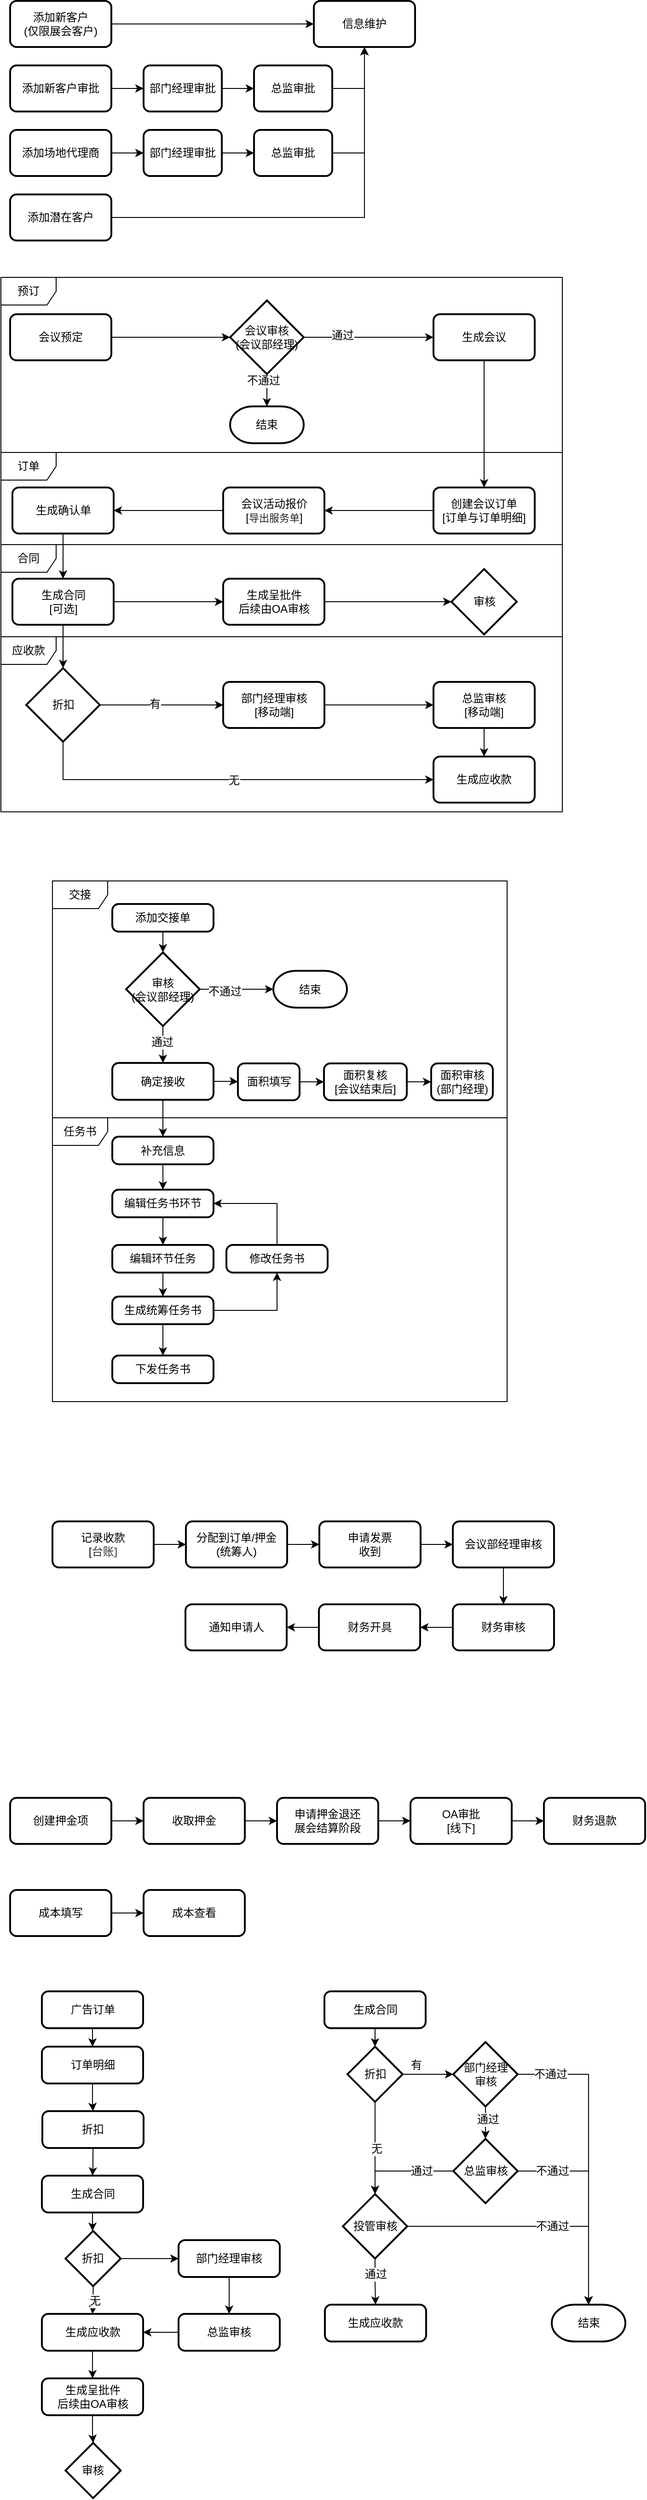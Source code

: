 <mxfile version="12.2.2" type="github" pages="1">
  <diagram id="nOVnHYVLfnTtghSCXkoL" name="Page-1">
    <mxGraphModel dx="786" dy="523" grid="1" gridSize="10" guides="1" tooltips="1" connect="1" arrows="1" fold="1" page="1" pageScale="1" pageWidth="827" pageHeight="1169" math="0" shadow="0">
      <root>
        <mxCell id="0"/>
        <mxCell id="1" parent="0"/>
        <mxCell id="m3K4q8sQfVAfD3ZwlftY-1" value="&lt;span style=&quot;text-align: left&quot;&gt;应收款&lt;/span&gt;" style="shape=umlFrame;whiteSpace=wrap;html=1;" vertex="1" parent="1">
          <mxGeometry x="10" y="710" width="610" height="190" as="geometry"/>
        </mxCell>
        <mxCell id="m3K4q8sQfVAfD3ZwlftY-2" value="&lt;span style=&quot;text-align: left&quot;&gt;合同&lt;/span&gt;" style="shape=umlFrame;whiteSpace=wrap;html=1;" vertex="1" parent="1">
          <mxGeometry x="10" y="610" width="610" height="100" as="geometry"/>
        </mxCell>
        <mxCell id="m3K4q8sQfVAfD3ZwlftY-3" value="&lt;span style=&quot;text-align: left&quot;&gt;订单&lt;/span&gt;" style="shape=umlFrame;whiteSpace=wrap;html=1;" vertex="1" parent="1">
          <mxGeometry x="10" y="510" width="610" height="100" as="geometry"/>
        </mxCell>
        <mxCell id="m3K4q8sQfVAfD3ZwlftY-4" value="&lt;span style=&quot;text-align: left&quot;&gt;预订&lt;/span&gt;" style="shape=umlFrame;whiteSpace=wrap;html=1;" vertex="1" parent="1">
          <mxGeometry x="10" y="320" width="610" height="190" as="geometry"/>
        </mxCell>
        <mxCell id="m3K4q8sQfVAfD3ZwlftY-5" value="交接" style="shape=umlFrame;whiteSpace=wrap;html=1;" vertex="1" parent="1">
          <mxGeometry x="66" y="975" width="494" height="257" as="geometry"/>
        </mxCell>
        <mxCell id="m3K4q8sQfVAfD3ZwlftY-6" value="任务书" style="shape=umlFrame;whiteSpace=wrap;html=1;" vertex="1" parent="1">
          <mxGeometry x="66" y="1232" width="494" height="308" as="geometry"/>
        </mxCell>
        <mxCell id="m3K4q8sQfVAfD3ZwlftY-7" value="" style="edgeStyle=orthogonalEdgeStyle;rounded=0;orthogonalLoop=1;jettySize=auto;html=1;" edge="1" parent="1" source="m3K4q8sQfVAfD3ZwlftY-8" target="m3K4q8sQfVAfD3ZwlftY-9">
          <mxGeometry relative="1" as="geometry"/>
        </mxCell>
        <mxCell id="m3K4q8sQfVAfD3ZwlftY-8" value="添加新客户&lt;br&gt;(仅限展会客户)" style="rounded=1;whiteSpace=wrap;html=1;absoluteArcSize=1;arcSize=14;strokeWidth=2;" vertex="1" parent="1">
          <mxGeometry x="20" y="20" width="110" height="50" as="geometry"/>
        </mxCell>
        <mxCell id="m3K4q8sQfVAfD3ZwlftY-9" value="信息维护" style="rounded=1;whiteSpace=wrap;html=1;absoluteArcSize=1;arcSize=14;strokeWidth=2;" vertex="1" parent="1">
          <mxGeometry x="350" y="20" width="110" height="50" as="geometry"/>
        </mxCell>
        <mxCell id="m3K4q8sQfVAfD3ZwlftY-10" value="" style="edgeStyle=orthogonalEdgeStyle;rounded=0;orthogonalLoop=1;jettySize=auto;html=1;entryX=0.5;entryY=1;entryDx=0;entryDy=0;" edge="1" parent="1" source="m3K4q8sQfVAfD3ZwlftY-11" target="m3K4q8sQfVAfD3ZwlftY-9">
          <mxGeometry relative="1" as="geometry">
            <mxPoint x="210" y="115" as="targetPoint"/>
          </mxGeometry>
        </mxCell>
        <mxCell id="m3K4q8sQfVAfD3ZwlftY-11" value="添加潜在客户" style="rounded=1;whiteSpace=wrap;html=1;absoluteArcSize=1;arcSize=14;strokeWidth=2;" vertex="1" parent="1">
          <mxGeometry x="20" y="230" width="110" height="50" as="geometry"/>
        </mxCell>
        <mxCell id="m3K4q8sQfVAfD3ZwlftY-12" value="" style="edgeStyle=orthogonalEdgeStyle;rounded=0;orthogonalLoop=1;jettySize=auto;html=1;" edge="1" parent="1" source="m3K4q8sQfVAfD3ZwlftY-13" target="m3K4q8sQfVAfD3ZwlftY-21">
          <mxGeometry relative="1" as="geometry"/>
        </mxCell>
        <mxCell id="m3K4q8sQfVAfD3ZwlftY-13" value="添加场地代理商" style="rounded=1;whiteSpace=wrap;html=1;absoluteArcSize=1;arcSize=14;strokeWidth=2;" vertex="1" parent="1">
          <mxGeometry x="20" y="160" width="110" height="50" as="geometry"/>
        </mxCell>
        <mxCell id="m3K4q8sQfVAfD3ZwlftY-14" value="" style="edgeStyle=orthogonalEdgeStyle;rounded=0;orthogonalLoop=1;jettySize=auto;html=1;" edge="1" parent="1" source="m3K4q8sQfVAfD3ZwlftY-15" target="m3K4q8sQfVAfD3ZwlftY-17">
          <mxGeometry relative="1" as="geometry"/>
        </mxCell>
        <mxCell id="m3K4q8sQfVAfD3ZwlftY-15" value="添加新客户审批" style="rounded=1;whiteSpace=wrap;html=1;absoluteArcSize=1;arcSize=14;strokeWidth=2;" vertex="1" parent="1">
          <mxGeometry x="20" y="90" width="110" height="50" as="geometry"/>
        </mxCell>
        <mxCell id="m3K4q8sQfVAfD3ZwlftY-16" value="" style="edgeStyle=orthogonalEdgeStyle;rounded=0;orthogonalLoop=1;jettySize=auto;html=1;" edge="1" parent="1" source="m3K4q8sQfVAfD3ZwlftY-17" target="m3K4q8sQfVAfD3ZwlftY-19">
          <mxGeometry relative="1" as="geometry"/>
        </mxCell>
        <mxCell id="m3K4q8sQfVAfD3ZwlftY-17" value="部门经理审批" style="rounded=1;whiteSpace=wrap;html=1;absoluteArcSize=1;arcSize=14;strokeWidth=2;" vertex="1" parent="1">
          <mxGeometry x="165" y="90" width="85" height="50" as="geometry"/>
        </mxCell>
        <mxCell id="m3K4q8sQfVAfD3ZwlftY-18" style="edgeStyle=orthogonalEdgeStyle;rounded=0;orthogonalLoop=1;jettySize=auto;html=1;entryX=0.5;entryY=1;entryDx=0;entryDy=0;exitX=1;exitY=0.5;exitDx=0;exitDy=0;" edge="1" parent="1" source="m3K4q8sQfVAfD3ZwlftY-19" target="m3K4q8sQfVAfD3ZwlftY-9">
          <mxGeometry relative="1" as="geometry"/>
        </mxCell>
        <mxCell id="m3K4q8sQfVAfD3ZwlftY-19" value="总监审批" style="rounded=1;whiteSpace=wrap;html=1;absoluteArcSize=1;arcSize=14;strokeWidth=2;" vertex="1" parent="1">
          <mxGeometry x="285" y="90" width="85" height="50" as="geometry"/>
        </mxCell>
        <mxCell id="m3K4q8sQfVAfD3ZwlftY-20" value="" style="edgeStyle=orthogonalEdgeStyle;rounded=0;orthogonalLoop=1;jettySize=auto;html=1;" edge="1" parent="1" source="m3K4q8sQfVAfD3ZwlftY-21" target="m3K4q8sQfVAfD3ZwlftY-102">
          <mxGeometry relative="1" as="geometry"/>
        </mxCell>
        <mxCell id="m3K4q8sQfVAfD3ZwlftY-21" value="部门经理审批" style="rounded=1;whiteSpace=wrap;html=1;absoluteArcSize=1;arcSize=14;strokeWidth=2;" vertex="1" parent="1">
          <mxGeometry x="165" y="160" width="85" height="50" as="geometry"/>
        </mxCell>
        <mxCell id="m3K4q8sQfVAfD3ZwlftY-22" value="" style="edgeStyle=orthogonalEdgeStyle;rounded=0;orthogonalLoop=1;jettySize=auto;html=1;entryX=0;entryY=0.5;entryDx=0;entryDy=0;entryPerimeter=0;" edge="1" parent="1" source="m3K4q8sQfVAfD3ZwlftY-23" target="m3K4q8sQfVAfD3ZwlftY-44">
          <mxGeometry relative="1" as="geometry"/>
        </mxCell>
        <mxCell id="m3K4q8sQfVAfD3ZwlftY-23" value="会议预定" style="rounded=1;whiteSpace=wrap;html=1;absoluteArcSize=1;arcSize=14;strokeWidth=2;" vertex="1" parent="1">
          <mxGeometry x="20" y="360" width="110" height="50" as="geometry"/>
        </mxCell>
        <mxCell id="m3K4q8sQfVAfD3ZwlftY-24" value="" style="edgeStyle=orthogonalEdgeStyle;rounded=0;orthogonalLoop=1;jettySize=auto;html=1;" edge="1" parent="1" source="m3K4q8sQfVAfD3ZwlftY-25" target="m3K4q8sQfVAfD3ZwlftY-27">
          <mxGeometry relative="1" as="geometry"/>
        </mxCell>
        <mxCell id="m3K4q8sQfVAfD3ZwlftY-25" value="生成会议" style="rounded=1;whiteSpace=wrap;html=1;absoluteArcSize=1;arcSize=14;strokeWidth=2;" vertex="1" parent="1">
          <mxGeometry x="480" y="360" width="110" height="50" as="geometry"/>
        </mxCell>
        <mxCell id="m3K4q8sQfVAfD3ZwlftY-26" value="" style="edgeStyle=orthogonalEdgeStyle;rounded=0;orthogonalLoop=1;jettySize=auto;html=1;" edge="1" parent="1" source="m3K4q8sQfVAfD3ZwlftY-27" target="m3K4q8sQfVAfD3ZwlftY-30">
          <mxGeometry relative="1" as="geometry"/>
        </mxCell>
        <mxCell id="m3K4q8sQfVAfD3ZwlftY-27" value="创建会议订单&lt;br&gt;[订单与订单明细]" style="rounded=1;whiteSpace=wrap;html=1;absoluteArcSize=1;arcSize=14;strokeWidth=2;" vertex="1" parent="1">
          <mxGeometry x="480" y="548" width="110" height="50" as="geometry"/>
        </mxCell>
        <mxCell id="m3K4q8sQfVAfD3ZwlftY-28" value="" style="edgeStyle=orthogonalEdgeStyle;rounded=0;orthogonalLoop=1;jettySize=auto;html=1;exitX=0.5;exitY=1;exitDx=0;exitDy=0;" edge="1" parent="1" source="m3K4q8sQfVAfD3ZwlftY-32" target="m3K4q8sQfVAfD3ZwlftY-34">
          <mxGeometry relative="1" as="geometry"/>
        </mxCell>
        <mxCell id="m3K4q8sQfVAfD3ZwlftY-29" value="" style="edgeStyle=orthogonalEdgeStyle;rounded=0;orthogonalLoop=1;jettySize=auto;html=1;" edge="1" parent="1" source="m3K4q8sQfVAfD3ZwlftY-30" target="m3K4q8sQfVAfD3ZwlftY-32">
          <mxGeometry relative="1" as="geometry"/>
        </mxCell>
        <mxCell id="m3K4q8sQfVAfD3ZwlftY-30" value="会议活动报价&lt;br&gt;[&lt;span style=&quot;color: rgb(34 , 34 , 34) ; font-family: &amp;#34;menlo&amp;#34; , monospace ; font-size: 11px ; text-align: left ; white-space: pre-wrap ; background-color: rgb(255 , 255 , 255)&quot;&gt;导出服务单&lt;/span&gt;]" style="rounded=1;whiteSpace=wrap;html=1;absoluteArcSize=1;arcSize=14;strokeWidth=2;" vertex="1" parent="1">
          <mxGeometry x="251.5" y="548" width="110" height="50" as="geometry"/>
        </mxCell>
        <mxCell id="m3K4q8sQfVAfD3ZwlftY-31" style="edgeStyle=orthogonalEdgeStyle;rounded=0;orthogonalLoop=1;jettySize=auto;html=1;entryX=0.5;entryY=0;entryDx=0;entryDy=0;" edge="1" parent="1" source="m3K4q8sQfVAfD3ZwlftY-34" target="m3K4q8sQfVAfD3ZwlftY-105">
          <mxGeometry relative="1" as="geometry"/>
        </mxCell>
        <mxCell id="m3K4q8sQfVAfD3ZwlftY-32" value="生成确认单" style="rounded=1;whiteSpace=wrap;html=1;absoluteArcSize=1;arcSize=14;strokeWidth=2;" vertex="1" parent="1">
          <mxGeometry x="22.5" y="548" width="110" height="50" as="geometry"/>
        </mxCell>
        <mxCell id="m3K4q8sQfVAfD3ZwlftY-33" value="" style="edgeStyle=orthogonalEdgeStyle;rounded=0;orthogonalLoop=1;jettySize=auto;html=1;" edge="1" parent="1" source="m3K4q8sQfVAfD3ZwlftY-34" target="m3K4q8sQfVAfD3ZwlftY-39">
          <mxGeometry relative="1" as="geometry">
            <mxPoint x="725" y="680" as="sourcePoint"/>
          </mxGeometry>
        </mxCell>
        <mxCell id="m3K4q8sQfVAfD3ZwlftY-34" value="生成合同&lt;br&gt;[可选]" style="rounded=1;whiteSpace=wrap;html=1;absoluteArcSize=1;arcSize=14;strokeWidth=2;" vertex="1" parent="1">
          <mxGeometry x="22.5" y="647" width="110" height="50" as="geometry"/>
        </mxCell>
        <mxCell id="m3K4q8sQfVAfD3ZwlftY-35" value="" style="edgeStyle=orthogonalEdgeStyle;rounded=0;orthogonalLoop=1;jettySize=auto;html=1;entryX=0;entryY=0.5;entryDx=0;entryDy=0;exitX=0.5;exitY=1;exitDx=0;exitDy=0;" edge="1" parent="1" source="m3K4q8sQfVAfD3ZwlftY-105" target="m3K4q8sQfVAfD3ZwlftY-37">
          <mxGeometry relative="1" as="geometry"/>
        </mxCell>
        <mxCell id="m3K4q8sQfVAfD3ZwlftY-36" value="无" style="text;html=1;resizable=0;points=[];align=center;verticalAlign=middle;labelBackgroundColor=#ffffff;" vertex="1" connectable="0" parent="m3K4q8sQfVAfD3ZwlftY-35">
          <mxGeometry x="0.021" y="-1" relative="1" as="geometry">
            <mxPoint as="offset"/>
          </mxGeometry>
        </mxCell>
        <mxCell id="m3K4q8sQfVAfD3ZwlftY-37" value="生成应收款" style="rounded=1;whiteSpace=wrap;html=1;absoluteArcSize=1;arcSize=14;strokeWidth=2;" vertex="1" parent="1">
          <mxGeometry x="480" y="840" width="110" height="50" as="geometry"/>
        </mxCell>
        <mxCell id="m3K4q8sQfVAfD3ZwlftY-38" value="" style="edgeStyle=orthogonalEdgeStyle;rounded=0;orthogonalLoop=1;jettySize=auto;html=1;" edge="1" parent="1" source="m3K4q8sQfVAfD3ZwlftY-39" target="m3K4q8sQfVAfD3ZwlftY-69">
          <mxGeometry relative="1" as="geometry"/>
        </mxCell>
        <mxCell id="m3K4q8sQfVAfD3ZwlftY-39" value="生成呈批件&lt;br&gt;后续由OA审核" style="rounded=1;whiteSpace=wrap;html=1;absoluteArcSize=1;arcSize=14;strokeWidth=2;" vertex="1" parent="1">
          <mxGeometry x="251.5" y="647" width="110" height="50" as="geometry"/>
        </mxCell>
        <mxCell id="m3K4q8sQfVAfD3ZwlftY-40" style="edgeStyle=orthogonalEdgeStyle;rounded=0;orthogonalLoop=1;jettySize=auto;html=1;entryX=0.5;entryY=0;entryDx=0;entryDy=0;entryPerimeter=0;" edge="1" parent="1" source="m3K4q8sQfVAfD3ZwlftY-44" target="m3K4q8sQfVAfD3ZwlftY-45">
          <mxGeometry relative="1" as="geometry"/>
        </mxCell>
        <mxCell id="m3K4q8sQfVAfD3ZwlftY-41" value="不通过" style="text;html=1;resizable=0;points=[];align=center;verticalAlign=middle;labelBackgroundColor=#ffffff;" vertex="1" connectable="0" parent="m3K4q8sQfVAfD3ZwlftY-40">
          <mxGeometry x="0.318" y="-3" relative="1" as="geometry">
            <mxPoint x="-1" y="-13" as="offset"/>
          </mxGeometry>
        </mxCell>
        <mxCell id="m3K4q8sQfVAfD3ZwlftY-42" style="edgeStyle=orthogonalEdgeStyle;rounded=0;orthogonalLoop=1;jettySize=auto;html=1;entryX=0;entryY=0.5;entryDx=0;entryDy=0;" edge="1" parent="1" source="m3K4q8sQfVAfD3ZwlftY-44" target="m3K4q8sQfVAfD3ZwlftY-25">
          <mxGeometry relative="1" as="geometry"/>
        </mxCell>
        <mxCell id="m3K4q8sQfVAfD3ZwlftY-43" value="通过" style="text;html=1;resizable=0;points=[];align=center;verticalAlign=middle;labelBackgroundColor=#ffffff;" vertex="1" connectable="0" parent="m3K4q8sQfVAfD3ZwlftY-42">
          <mxGeometry x="-0.413" y="2" relative="1" as="geometry">
            <mxPoint as="offset"/>
          </mxGeometry>
        </mxCell>
        <mxCell id="m3K4q8sQfVAfD3ZwlftY-44" value="&lt;span style=&quot;white-space: normal&quot;&gt;会议审核&lt;/span&gt;&lt;br style=&quot;white-space: normal&quot;&gt;&lt;span style=&quot;white-space: normal&quot;&gt;(会议部经理)&lt;/span&gt;" style="strokeWidth=2;html=1;shape=mxgraph.flowchart.decision;whiteSpace=wrap;" vertex="1" parent="1">
          <mxGeometry x="259" y="345" width="80" height="80" as="geometry"/>
        </mxCell>
        <mxCell id="m3K4q8sQfVAfD3ZwlftY-45" value="结束" style="strokeWidth=2;html=1;shape=mxgraph.flowchart.terminator;whiteSpace=wrap;" vertex="1" parent="1">
          <mxGeometry x="259" y="460" width="80" height="40" as="geometry"/>
        </mxCell>
        <mxCell id="m3K4q8sQfVAfD3ZwlftY-46" value="" style="edgeStyle=orthogonalEdgeStyle;rounded=0;orthogonalLoop=1;jettySize=auto;html=1;exitX=0.5;exitY=1;exitDx=0;exitDy=0;exitPerimeter=0;" edge="1" parent="1" source="m3K4q8sQfVAfD3ZwlftY-67" target="m3K4q8sQfVAfD3ZwlftY-52">
          <mxGeometry relative="1" as="geometry"/>
        </mxCell>
        <mxCell id="m3K4q8sQfVAfD3ZwlftY-47" value="通过" style="text;html=1;resizable=0;points=[];align=center;verticalAlign=middle;labelBackgroundColor=#ffffff;" vertex="1" connectable="0" parent="m3K4q8sQfVAfD3ZwlftY-46">
          <mxGeometry x="-0.143" y="-1" relative="1" as="geometry">
            <mxPoint as="offset"/>
          </mxGeometry>
        </mxCell>
        <mxCell id="m3K4q8sQfVAfD3ZwlftY-48" style="edgeStyle=orthogonalEdgeStyle;rounded=0;orthogonalLoop=1;jettySize=auto;html=1;entryX=0.5;entryY=0;entryDx=0;entryDy=0;entryPerimeter=0;" edge="1" parent="1" source="m3K4q8sQfVAfD3ZwlftY-49" target="m3K4q8sQfVAfD3ZwlftY-67">
          <mxGeometry relative="1" as="geometry"/>
        </mxCell>
        <mxCell id="m3K4q8sQfVAfD3ZwlftY-49" value="添加交接单" style="rounded=1;whiteSpace=wrap;html=1;absoluteArcSize=1;arcSize=14;strokeWidth=2;" vertex="1" parent="1">
          <mxGeometry x="131" y="1000" width="110" height="30" as="geometry"/>
        </mxCell>
        <mxCell id="m3K4q8sQfVAfD3ZwlftY-50" value="" style="edgeStyle=orthogonalEdgeStyle;rounded=0;orthogonalLoop=1;jettySize=auto;html=1;exitX=0.5;exitY=1;exitDx=0;exitDy=0;" edge="1" parent="1" source="m3K4q8sQfVAfD3ZwlftY-52" target="m3K4q8sQfVAfD3ZwlftY-54">
          <mxGeometry relative="1" as="geometry"/>
        </mxCell>
        <mxCell id="m3K4q8sQfVAfD3ZwlftY-51" value="" style="edgeStyle=orthogonalEdgeStyle;rounded=0;orthogonalLoop=1;jettySize=auto;html=1;" edge="1" parent="1" source="m3K4q8sQfVAfD3ZwlftY-52" target="m3K4q8sQfVAfD3ZwlftY-111">
          <mxGeometry relative="1" as="geometry"/>
        </mxCell>
        <mxCell id="m3K4q8sQfVAfD3ZwlftY-52" value="确定接收&lt;font color=&quot;#ff3333&quot;&gt;&lt;br&gt;&lt;/font&gt;" style="rounded=1;whiteSpace=wrap;html=1;absoluteArcSize=1;arcSize=14;strokeWidth=2;" vertex="1" parent="1">
          <mxGeometry x="131" y="1172.5" width="110" height="40" as="geometry"/>
        </mxCell>
        <mxCell id="m3K4q8sQfVAfD3ZwlftY-53" value="" style="edgeStyle=orthogonalEdgeStyle;rounded=0;orthogonalLoop=1;jettySize=auto;html=1;" edge="1" parent="1" source="m3K4q8sQfVAfD3ZwlftY-54" target="m3K4q8sQfVAfD3ZwlftY-56">
          <mxGeometry relative="1" as="geometry"/>
        </mxCell>
        <mxCell id="m3K4q8sQfVAfD3ZwlftY-54" value="补充信息" style="rounded=1;whiteSpace=wrap;html=1;absoluteArcSize=1;arcSize=14;strokeWidth=2;" vertex="1" parent="1">
          <mxGeometry x="131" y="1252.5" width="110" height="30" as="geometry"/>
        </mxCell>
        <mxCell id="m3K4q8sQfVAfD3ZwlftY-55" value="" style="edgeStyle=orthogonalEdgeStyle;rounded=0;orthogonalLoop=1;jettySize=auto;html=1;" edge="1" parent="1" source="m3K4q8sQfVAfD3ZwlftY-56" target="m3K4q8sQfVAfD3ZwlftY-58">
          <mxGeometry relative="1" as="geometry"/>
        </mxCell>
        <mxCell id="m3K4q8sQfVAfD3ZwlftY-56" value="编辑任务书环节" style="rounded=1;whiteSpace=wrap;html=1;absoluteArcSize=1;arcSize=14;strokeWidth=2;" vertex="1" parent="1">
          <mxGeometry x="131" y="1310" width="110" height="30" as="geometry"/>
        </mxCell>
        <mxCell id="m3K4q8sQfVAfD3ZwlftY-57" value="" style="edgeStyle=orthogonalEdgeStyle;rounded=0;orthogonalLoop=1;jettySize=auto;html=1;" edge="1" parent="1" source="m3K4q8sQfVAfD3ZwlftY-58" target="m3K4q8sQfVAfD3ZwlftY-61">
          <mxGeometry relative="1" as="geometry"/>
        </mxCell>
        <mxCell id="m3K4q8sQfVAfD3ZwlftY-58" value="编辑环节任务" style="rounded=1;whiteSpace=wrap;html=1;absoluteArcSize=1;arcSize=14;strokeWidth=2;" vertex="1" parent="1">
          <mxGeometry x="131" y="1370" width="110" height="30" as="geometry"/>
        </mxCell>
        <mxCell id="m3K4q8sQfVAfD3ZwlftY-59" value="" style="edgeStyle=orthogonalEdgeStyle;rounded=0;orthogonalLoop=1;jettySize=auto;html=1;entryX=0.5;entryY=1;entryDx=0;entryDy=0;" edge="1" parent="1" source="m3K4q8sQfVAfD3ZwlftY-61" target="m3K4q8sQfVAfD3ZwlftY-64">
          <mxGeometry relative="1" as="geometry">
            <mxPoint x="550.5" y="1522.5" as="targetPoint"/>
          </mxGeometry>
        </mxCell>
        <mxCell id="m3K4q8sQfVAfD3ZwlftY-60" value="" style="edgeStyle=orthogonalEdgeStyle;rounded=0;orthogonalLoop=1;jettySize=auto;html=1;" edge="1" parent="1" source="m3K4q8sQfVAfD3ZwlftY-61" target="m3K4q8sQfVAfD3ZwlftY-62">
          <mxGeometry relative="1" as="geometry"/>
        </mxCell>
        <mxCell id="m3K4q8sQfVAfD3ZwlftY-61" value="生成统筹任务书" style="rounded=1;whiteSpace=wrap;html=1;absoluteArcSize=1;arcSize=14;strokeWidth=2;" vertex="1" parent="1">
          <mxGeometry x="131" y="1426" width="110" height="30" as="geometry"/>
        </mxCell>
        <mxCell id="m3K4q8sQfVAfD3ZwlftY-62" value="下发任务书" style="rounded=1;whiteSpace=wrap;html=1;absoluteArcSize=1;arcSize=14;strokeWidth=2;" vertex="1" parent="1">
          <mxGeometry x="131" y="1490" width="110" height="30" as="geometry"/>
        </mxCell>
        <mxCell id="m3K4q8sQfVAfD3ZwlftY-63" style="edgeStyle=orthogonalEdgeStyle;rounded=0;orthogonalLoop=1;jettySize=auto;html=1;entryX=1;entryY=0.5;entryDx=0;entryDy=0;exitX=0.5;exitY=0;exitDx=0;exitDy=0;" edge="1" parent="1" source="m3K4q8sQfVAfD3ZwlftY-64" target="m3K4q8sQfVAfD3ZwlftY-56">
          <mxGeometry relative="1" as="geometry">
            <mxPoint x="550.5" y="1472.5" as="sourcePoint"/>
          </mxGeometry>
        </mxCell>
        <mxCell id="m3K4q8sQfVAfD3ZwlftY-64" value="修改任务书" style="rounded=1;whiteSpace=wrap;html=1;absoluteArcSize=1;arcSize=14;strokeWidth=2;" vertex="1" parent="1">
          <mxGeometry x="255" y="1370" width="110" height="30" as="geometry"/>
        </mxCell>
        <mxCell id="m3K4q8sQfVAfD3ZwlftY-65" value="" style="edgeStyle=orthogonalEdgeStyle;rounded=0;orthogonalLoop=1;jettySize=auto;html=1;" edge="1" parent="1" source="m3K4q8sQfVAfD3ZwlftY-67" target="m3K4q8sQfVAfD3ZwlftY-68">
          <mxGeometry relative="1" as="geometry"/>
        </mxCell>
        <mxCell id="m3K4q8sQfVAfD3ZwlftY-66" value="不通过" style="text;html=1;resizable=0;points=[];align=center;verticalAlign=middle;labelBackgroundColor=#ffffff;" vertex="1" connectable="0" parent="m3K4q8sQfVAfD3ZwlftY-65">
          <mxGeometry x="-0.333" y="-2" relative="1" as="geometry">
            <mxPoint as="offset"/>
          </mxGeometry>
        </mxCell>
        <mxCell id="m3K4q8sQfVAfD3ZwlftY-67" value="审核&lt;br&gt;(会议部经理)" style="strokeWidth=2;html=1;shape=mxgraph.flowchart.decision;whiteSpace=wrap;" vertex="1" parent="1">
          <mxGeometry x="146" y="1052.5" width="80" height="80" as="geometry"/>
        </mxCell>
        <mxCell id="m3K4q8sQfVAfD3ZwlftY-68" value="结束" style="strokeWidth=2;html=1;shape=mxgraph.flowchart.terminator;whiteSpace=wrap;" vertex="1" parent="1">
          <mxGeometry x="306" y="1072.5" width="80" height="40" as="geometry"/>
        </mxCell>
        <mxCell id="m3K4q8sQfVAfD3ZwlftY-69" value="审核" style="strokeWidth=2;html=1;shape=mxgraph.flowchart.decision;whiteSpace=wrap;" vertex="1" parent="1">
          <mxGeometry x="499.5" y="636.5" width="71" height="71" as="geometry"/>
        </mxCell>
        <mxCell id="m3K4q8sQfVAfD3ZwlftY-70" value="" style="edgeStyle=orthogonalEdgeStyle;rounded=0;orthogonalLoop=1;jettySize=auto;html=1;" edge="1" parent="1" source="m3K4q8sQfVAfD3ZwlftY-71" target="m3K4q8sQfVAfD3ZwlftY-73">
          <mxGeometry relative="1" as="geometry"/>
        </mxCell>
        <mxCell id="m3K4q8sQfVAfD3ZwlftY-71" value="&lt;font style=&quot;font-size: 12px&quot;&gt;记录收款&lt;br&gt;[&lt;span style=&quot;background-color: rgb(255 , 255 , 255) ; color: rgb(51 , 51 , 51) ; font-family: &amp;#34;open sans&amp;#34; , &amp;#34;helvetica neue&amp;#34; , &amp;#34;helvetica&amp;#34; , &amp;#34;arial&amp;#34; , sans-serif&quot;&gt;台账]&lt;/span&gt;&lt;/font&gt;" style="rounded=1;whiteSpace=wrap;html=1;absoluteArcSize=1;arcSize=14;strokeWidth=2;" vertex="1" parent="1">
          <mxGeometry x="66" y="1670" width="110" height="50" as="geometry"/>
        </mxCell>
        <mxCell id="m3K4q8sQfVAfD3ZwlftY-72" value="" style="edgeStyle=orthogonalEdgeStyle;rounded=0;orthogonalLoop=1;jettySize=auto;html=1;" edge="1" parent="1" source="m3K4q8sQfVAfD3ZwlftY-73" target="m3K4q8sQfVAfD3ZwlftY-75">
          <mxGeometry relative="1" as="geometry"/>
        </mxCell>
        <mxCell id="m3K4q8sQfVAfD3ZwlftY-73" value="分配到订单/押金&lt;br&gt;(统筹人)" style="rounded=1;whiteSpace=wrap;html=1;absoluteArcSize=1;arcSize=14;strokeWidth=2;" vertex="1" parent="1">
          <mxGeometry x="211" y="1670" width="110" height="50" as="geometry"/>
        </mxCell>
        <mxCell id="m3K4q8sQfVAfD3ZwlftY-74" value="" style="edgeStyle=orthogonalEdgeStyle;rounded=0;orthogonalLoop=1;jettySize=auto;html=1;" edge="1" parent="1" source="m3K4q8sQfVAfD3ZwlftY-75" target="m3K4q8sQfVAfD3ZwlftY-77">
          <mxGeometry relative="1" as="geometry"/>
        </mxCell>
        <mxCell id="m3K4q8sQfVAfD3ZwlftY-75" value="申请发票&lt;br&gt;收到" style="rounded=1;whiteSpace=wrap;html=1;absoluteArcSize=1;arcSize=14;strokeWidth=2;" vertex="1" parent="1">
          <mxGeometry x="356" y="1670" width="110" height="50" as="geometry"/>
        </mxCell>
        <mxCell id="m3K4q8sQfVAfD3ZwlftY-76" value="" style="edgeStyle=orthogonalEdgeStyle;rounded=0;orthogonalLoop=1;jettySize=auto;html=1;" edge="1" parent="1" source="m3K4q8sQfVAfD3ZwlftY-77" target="m3K4q8sQfVAfD3ZwlftY-79">
          <mxGeometry relative="1" as="geometry"/>
        </mxCell>
        <mxCell id="m3K4q8sQfVAfD3ZwlftY-77" value="会议部经理审核" style="rounded=1;whiteSpace=wrap;html=1;absoluteArcSize=1;arcSize=14;strokeWidth=2;" vertex="1" parent="1">
          <mxGeometry x="501" y="1670" width="110" height="50" as="geometry"/>
        </mxCell>
        <mxCell id="m3K4q8sQfVAfD3ZwlftY-78" value="" style="edgeStyle=orthogonalEdgeStyle;rounded=0;orthogonalLoop=1;jettySize=auto;html=1;" edge="1" parent="1" source="m3K4q8sQfVAfD3ZwlftY-79" target="m3K4q8sQfVAfD3ZwlftY-81">
          <mxGeometry relative="1" as="geometry">
            <mxPoint x="466" y="1785.167" as="targetPoint"/>
          </mxGeometry>
        </mxCell>
        <mxCell id="m3K4q8sQfVAfD3ZwlftY-79" value="财务审核" style="rounded=1;whiteSpace=wrap;html=1;absoluteArcSize=1;arcSize=14;strokeWidth=2;" vertex="1" parent="1">
          <mxGeometry x="501" y="1760" width="110" height="50" as="geometry"/>
        </mxCell>
        <mxCell id="m3K4q8sQfVAfD3ZwlftY-80" value="" style="edgeStyle=orthogonalEdgeStyle;rounded=0;orthogonalLoop=1;jettySize=auto;html=1;" edge="1" parent="1" source="m3K4q8sQfVAfD3ZwlftY-81" target="m3K4q8sQfVAfD3ZwlftY-82">
          <mxGeometry relative="1" as="geometry"/>
        </mxCell>
        <mxCell id="m3K4q8sQfVAfD3ZwlftY-81" value="财务开具" style="rounded=1;whiteSpace=wrap;html=1;absoluteArcSize=1;arcSize=14;strokeWidth=2;" vertex="1" parent="1">
          <mxGeometry x="355.5" y="1760" width="110" height="50" as="geometry"/>
        </mxCell>
        <mxCell id="m3K4q8sQfVAfD3ZwlftY-82" value="通知申请人" style="rounded=1;whiteSpace=wrap;html=1;absoluteArcSize=1;arcSize=14;strokeWidth=2;" vertex="1" parent="1">
          <mxGeometry x="210.5" y="1760" width="110" height="50" as="geometry"/>
        </mxCell>
        <mxCell id="m3K4q8sQfVAfD3ZwlftY-83" value="" style="edgeStyle=orthogonalEdgeStyle;rounded=0;orthogonalLoop=1;jettySize=auto;html=1;" edge="1" parent="1" source="m3K4q8sQfVAfD3ZwlftY-84" target="m3K4q8sQfVAfD3ZwlftY-86">
          <mxGeometry relative="1" as="geometry"/>
        </mxCell>
        <mxCell id="m3K4q8sQfVAfD3ZwlftY-84" value="创建押金项" style="rounded=1;whiteSpace=wrap;html=1;absoluteArcSize=1;arcSize=14;strokeWidth=2;" vertex="1" parent="1">
          <mxGeometry x="20" y="1970" width="110" height="50" as="geometry"/>
        </mxCell>
        <mxCell id="m3K4q8sQfVAfD3ZwlftY-85" value="" style="edgeStyle=orthogonalEdgeStyle;rounded=0;orthogonalLoop=1;jettySize=auto;html=1;" edge="1" parent="1" source="m3K4q8sQfVAfD3ZwlftY-86" target="m3K4q8sQfVAfD3ZwlftY-88">
          <mxGeometry relative="1" as="geometry"/>
        </mxCell>
        <mxCell id="m3K4q8sQfVAfD3ZwlftY-86" value="收取押金" style="rounded=1;whiteSpace=wrap;html=1;absoluteArcSize=1;arcSize=14;strokeWidth=2;" vertex="1" parent="1">
          <mxGeometry x="165" y="1970" width="110" height="50" as="geometry"/>
        </mxCell>
        <mxCell id="m3K4q8sQfVAfD3ZwlftY-87" value="" style="edgeStyle=orthogonalEdgeStyle;rounded=0;orthogonalLoop=1;jettySize=auto;html=1;" edge="1" parent="1" source="m3K4q8sQfVAfD3ZwlftY-88" target="m3K4q8sQfVAfD3ZwlftY-90">
          <mxGeometry relative="1" as="geometry"/>
        </mxCell>
        <mxCell id="m3K4q8sQfVAfD3ZwlftY-88" value="申请押金退还&lt;br&gt;展会结算阶段" style="rounded=1;whiteSpace=wrap;html=1;absoluteArcSize=1;arcSize=14;strokeWidth=2;" vertex="1" parent="1">
          <mxGeometry x="310" y="1970" width="110" height="50" as="geometry"/>
        </mxCell>
        <mxCell id="m3K4q8sQfVAfD3ZwlftY-89" value="" style="edgeStyle=orthogonalEdgeStyle;rounded=0;orthogonalLoop=1;jettySize=auto;html=1;" edge="1" parent="1" source="m3K4q8sQfVAfD3ZwlftY-90" target="m3K4q8sQfVAfD3ZwlftY-91">
          <mxGeometry relative="1" as="geometry"/>
        </mxCell>
        <mxCell id="m3K4q8sQfVAfD3ZwlftY-90" value="OA审批&lt;br&gt;[线下]" style="rounded=1;whiteSpace=wrap;html=1;absoluteArcSize=1;arcSize=14;strokeWidth=2;" vertex="1" parent="1">
          <mxGeometry x="455" y="1970" width="110" height="50" as="geometry"/>
        </mxCell>
        <mxCell id="m3K4q8sQfVAfD3ZwlftY-91" value="财务退款" style="rounded=1;whiteSpace=wrap;html=1;absoluteArcSize=1;arcSize=14;strokeWidth=2;" vertex="1" parent="1">
          <mxGeometry x="600" y="1970" width="110" height="50" as="geometry"/>
        </mxCell>
        <mxCell id="m3K4q8sQfVAfD3ZwlftY-92" value="" style="edgeStyle=orthogonalEdgeStyle;rounded=0;orthogonalLoop=1;jettySize=auto;html=1;" edge="1" parent="1" source="m3K4q8sQfVAfD3ZwlftY-93" target="m3K4q8sQfVAfD3ZwlftY-94">
          <mxGeometry relative="1" as="geometry"/>
        </mxCell>
        <mxCell id="m3K4q8sQfVAfD3ZwlftY-93" value="成本填写" style="rounded=1;whiteSpace=wrap;html=1;absoluteArcSize=1;arcSize=14;strokeWidth=2;" vertex="1" parent="1">
          <mxGeometry x="20" y="2070" width="110" height="50" as="geometry"/>
        </mxCell>
        <mxCell id="m3K4q8sQfVAfD3ZwlftY-94" value="成本查看" style="rounded=1;whiteSpace=wrap;html=1;absoluteArcSize=1;arcSize=14;strokeWidth=2;" vertex="1" parent="1">
          <mxGeometry x="165" y="2070" width="110" height="50" as="geometry"/>
        </mxCell>
        <mxCell id="m3K4q8sQfVAfD3ZwlftY-95" value="" style="edgeStyle=orthogonalEdgeStyle;rounded=0;orthogonalLoop=1;jettySize=auto;html=1;" edge="1" parent="1" source="m3K4q8sQfVAfD3ZwlftY-96" target="m3K4q8sQfVAfD3ZwlftY-98">
          <mxGeometry relative="1" as="geometry"/>
        </mxCell>
        <mxCell id="m3K4q8sQfVAfD3ZwlftY-96" value="广告订单" style="rounded=1;whiteSpace=wrap;html=1;absoluteArcSize=1;arcSize=14;strokeWidth=2;" vertex="1" parent="1">
          <mxGeometry x="54.5" y="2180" width="110" height="40" as="geometry"/>
        </mxCell>
        <mxCell id="m3K4q8sQfVAfD3ZwlftY-97" value="" style="edgeStyle=orthogonalEdgeStyle;rounded=0;orthogonalLoop=1;jettySize=auto;html=1;" edge="1" parent="1" source="m3K4q8sQfVAfD3ZwlftY-98" target="m3K4q8sQfVAfD3ZwlftY-100">
          <mxGeometry relative="1" as="geometry"/>
        </mxCell>
        <mxCell id="m3K4q8sQfVAfD3ZwlftY-98" value="订单明细" style="rounded=1;whiteSpace=wrap;html=1;absoluteArcSize=1;arcSize=14;strokeWidth=2;" vertex="1" parent="1">
          <mxGeometry x="54.5" y="2240" width="110" height="40" as="geometry"/>
        </mxCell>
        <mxCell id="m3K4q8sQfVAfD3ZwlftY-99" value="" style="edgeStyle=orthogonalEdgeStyle;rounded=0;orthogonalLoop=1;jettySize=auto;html=1;" edge="1" parent="1" source="m3K4q8sQfVAfD3ZwlftY-100" target="m3K4q8sQfVAfD3ZwlftY-118">
          <mxGeometry relative="1" as="geometry">
            <mxPoint x="352" y="2275" as="targetPoint"/>
          </mxGeometry>
        </mxCell>
        <mxCell id="m3K4q8sQfVAfD3ZwlftY-100" value="折扣" style="rounded=1;whiteSpace=wrap;html=1;absoluteArcSize=1;arcSize=14;strokeWidth=2;" vertex="1" parent="1">
          <mxGeometry x="55.0" y="2310" width="110" height="40" as="geometry"/>
        </mxCell>
        <mxCell id="m3K4q8sQfVAfD3ZwlftY-101" style="edgeStyle=orthogonalEdgeStyle;rounded=0;orthogonalLoop=1;jettySize=auto;html=1;entryX=0.5;entryY=1;entryDx=0;entryDy=0;exitX=1;exitY=0.5;exitDx=0;exitDy=0;" edge="1" parent="1" source="m3K4q8sQfVAfD3ZwlftY-102" target="m3K4q8sQfVAfD3ZwlftY-9">
          <mxGeometry relative="1" as="geometry"/>
        </mxCell>
        <mxCell id="m3K4q8sQfVAfD3ZwlftY-102" value="总监审批" style="rounded=1;whiteSpace=wrap;html=1;absoluteArcSize=1;arcSize=14;strokeWidth=2;" vertex="1" parent="1">
          <mxGeometry x="285" y="160" width="85" height="50" as="geometry"/>
        </mxCell>
        <mxCell id="m3K4q8sQfVAfD3ZwlftY-103" value="" style="edgeStyle=orthogonalEdgeStyle;rounded=0;orthogonalLoop=1;jettySize=auto;html=1;entryX=0;entryY=0.5;entryDx=0;entryDy=0;" edge="1" parent="1" source="m3K4q8sQfVAfD3ZwlftY-105" target="m3K4q8sQfVAfD3ZwlftY-107">
          <mxGeometry relative="1" as="geometry">
            <mxPoint x="600" y="789" as="targetPoint"/>
          </mxGeometry>
        </mxCell>
        <mxCell id="m3K4q8sQfVAfD3ZwlftY-104" value="有" style="text;html=1;resizable=0;points=[];align=center;verticalAlign=middle;labelBackgroundColor=#ffffff;" vertex="1" connectable="0" parent="m3K4q8sQfVAfD3ZwlftY-103">
          <mxGeometry x="-0.12" y="1" relative="1" as="geometry">
            <mxPoint as="offset"/>
          </mxGeometry>
        </mxCell>
        <mxCell id="m3K4q8sQfVAfD3ZwlftY-105" value="折扣" style="rhombus;whiteSpace=wrap;html=1;strokeWidth=2;" vertex="1" parent="1">
          <mxGeometry x="37.5" y="744" width="80" height="80" as="geometry"/>
        </mxCell>
        <mxCell id="m3K4q8sQfVAfD3ZwlftY-106" value="" style="edgeStyle=orthogonalEdgeStyle;rounded=0;orthogonalLoop=1;jettySize=auto;html=1;" edge="1" parent="1" source="m3K4q8sQfVAfD3ZwlftY-108" target="m3K4q8sQfVAfD3ZwlftY-37">
          <mxGeometry relative="1" as="geometry"/>
        </mxCell>
        <mxCell id="m3K4q8sQfVAfD3ZwlftY-107" value="部门经理审核&lt;br&gt;[移动端]" style="rounded=1;whiteSpace=wrap;html=1;absoluteArcSize=1;arcSize=14;strokeWidth=2;" vertex="1" parent="1">
          <mxGeometry x="251.5" y="759" width="110" height="50" as="geometry"/>
        </mxCell>
        <mxCell id="m3K4q8sQfVAfD3ZwlftY-108" value="总监审核&lt;br&gt;[移动端]" style="rounded=1;whiteSpace=wrap;html=1;absoluteArcSize=1;arcSize=14;strokeWidth=2;" vertex="1" parent="1">
          <mxGeometry x="480" y="759" width="110" height="50" as="geometry"/>
        </mxCell>
        <mxCell id="m3K4q8sQfVAfD3ZwlftY-109" value="" style="edgeStyle=orthogonalEdgeStyle;rounded=0;orthogonalLoop=1;jettySize=auto;html=1;exitX=1;exitY=0.5;exitDx=0;exitDy=0;" edge="1" parent="1" source="m3K4q8sQfVAfD3ZwlftY-107" target="m3K4q8sQfVAfD3ZwlftY-108">
          <mxGeometry relative="1" as="geometry">
            <mxPoint x="590" y="824" as="sourcePoint"/>
            <mxPoint x="408" y="759" as="targetPoint"/>
          </mxGeometry>
        </mxCell>
        <mxCell id="m3K4q8sQfVAfD3ZwlftY-110" value="" style="edgeStyle=orthogonalEdgeStyle;rounded=0;orthogonalLoop=1;jettySize=auto;html=1;" edge="1" parent="1" source="m3K4q8sQfVAfD3ZwlftY-111" target="m3K4q8sQfVAfD3ZwlftY-113">
          <mxGeometry relative="1" as="geometry"/>
        </mxCell>
        <mxCell id="m3K4q8sQfVAfD3ZwlftY-111" value="面积填写" style="rounded=1;whiteSpace=wrap;html=1;absoluteArcSize=1;arcSize=14;strokeWidth=2;" vertex="1" parent="1">
          <mxGeometry x="267.5" y="1173" width="67" height="40" as="geometry"/>
        </mxCell>
        <mxCell id="m3K4q8sQfVAfD3ZwlftY-112" value="" style="edgeStyle=orthogonalEdgeStyle;rounded=0;orthogonalLoop=1;jettySize=auto;html=1;" edge="1" parent="1" source="m3K4q8sQfVAfD3ZwlftY-113" target="m3K4q8sQfVAfD3ZwlftY-114">
          <mxGeometry relative="1" as="geometry"/>
        </mxCell>
        <mxCell id="m3K4q8sQfVAfD3ZwlftY-113" value="面积复核&lt;br&gt;[会议结束后]" style="rounded=1;whiteSpace=wrap;html=1;absoluteArcSize=1;arcSize=14;strokeWidth=2;" vertex="1" parent="1">
          <mxGeometry x="361" y="1173" width="90" height="40" as="geometry"/>
        </mxCell>
        <mxCell id="m3K4q8sQfVAfD3ZwlftY-114" value="面积审核&lt;br&gt;(部门经理)" style="rounded=1;whiteSpace=wrap;html=1;absoluteArcSize=1;arcSize=14;strokeWidth=2;" vertex="1" parent="1">
          <mxGeometry x="477.5" y="1173" width="67" height="40" as="geometry"/>
        </mxCell>
        <mxCell id="m3K4q8sQfVAfD3ZwlftY-115" value="" style="edgeStyle=orthogonalEdgeStyle;rounded=0;orthogonalLoop=1;jettySize=auto;html=1;" edge="1" parent="1" source="m3K4q8sQfVAfD3ZwlftY-52" target="m3K4q8sQfVAfD3ZwlftY-111">
          <mxGeometry relative="1" as="geometry">
            <mxPoint x="241" y="1197.5" as="sourcePoint"/>
            <mxPoint x="343" y="1372.5" as="targetPoint"/>
          </mxGeometry>
        </mxCell>
        <mxCell id="m3K4q8sQfVAfD3ZwlftY-116" value="" style="edgeStyle=orthogonalEdgeStyle;rounded=0;orthogonalLoop=1;jettySize=auto;html=1;" edge="1" parent="1" source="m3K4q8sQfVAfD3ZwlftY-121" target="m3K4q8sQfVAfD3ZwlftY-123">
          <mxGeometry relative="1" as="geometry"/>
        </mxCell>
        <mxCell id="m3K4q8sQfVAfD3ZwlftY-117" value="" style="edgeStyle=orthogonalEdgeStyle;rounded=0;orthogonalLoop=1;jettySize=auto;html=1;entryX=0.5;entryY=0;entryDx=0;entryDy=0;" edge="1" parent="1" source="m3K4q8sQfVAfD3ZwlftY-118" target="m3K4q8sQfVAfD3ZwlftY-127">
          <mxGeometry relative="1" as="geometry">
            <mxPoint x="722" y="2386" as="sourcePoint"/>
          </mxGeometry>
        </mxCell>
        <mxCell id="m3K4q8sQfVAfD3ZwlftY-118" value="生成合同" style="rounded=1;whiteSpace=wrap;html=1;absoluteArcSize=1;arcSize=14;strokeWidth=2;" vertex="1" parent="1">
          <mxGeometry x="54.5" y="2380" width="110" height="40" as="geometry"/>
        </mxCell>
        <mxCell id="m3K4q8sQfVAfD3ZwlftY-119" value="" style="edgeStyle=orthogonalEdgeStyle;rounded=0;orthogonalLoop=1;jettySize=auto;html=1;" edge="1" parent="1" source="m3K4q8sQfVAfD3ZwlftY-127" target="m3K4q8sQfVAfD3ZwlftY-121">
          <mxGeometry relative="1" as="geometry"/>
        </mxCell>
        <mxCell id="m3K4q8sQfVAfD3ZwlftY-120" value="无" style="text;html=1;resizable=0;points=[];align=center;verticalAlign=middle;labelBackgroundColor=#ffffff;" vertex="1" connectable="0" parent="m3K4q8sQfVAfD3ZwlftY-119">
          <mxGeometry x="0.021" y="-1" relative="1" as="geometry">
            <mxPoint x="2.167" as="offset"/>
          </mxGeometry>
        </mxCell>
        <mxCell id="m3K4q8sQfVAfD3ZwlftY-121" value="生成应收款" style="rounded=1;whiteSpace=wrap;html=1;absoluteArcSize=1;arcSize=14;strokeWidth=2;" vertex="1" parent="1">
          <mxGeometry x="54.5" y="2530" width="110" height="40" as="geometry"/>
        </mxCell>
        <mxCell id="m3K4q8sQfVAfD3ZwlftY-122" value="" style="edgeStyle=orthogonalEdgeStyle;rounded=0;orthogonalLoop=1;jettySize=auto;html=1;" edge="1" parent="1" source="m3K4q8sQfVAfD3ZwlftY-123" target="m3K4q8sQfVAfD3ZwlftY-124">
          <mxGeometry relative="1" as="geometry"/>
        </mxCell>
        <mxCell id="m3K4q8sQfVAfD3ZwlftY-123" value="生成呈批件&lt;br&gt;后续由OA审核" style="rounded=1;whiteSpace=wrap;html=1;absoluteArcSize=1;arcSize=14;strokeWidth=2;" vertex="1" parent="1">
          <mxGeometry x="54.5" y="2600" width="110" height="40" as="geometry"/>
        </mxCell>
        <mxCell id="m3K4q8sQfVAfD3ZwlftY-124" value="审核" style="strokeWidth=2;html=1;shape=mxgraph.flowchart.decision;whiteSpace=wrap;" vertex="1" parent="1">
          <mxGeometry x="80.167" y="2670" width="60" height="60" as="geometry"/>
        </mxCell>
        <mxCell id="m3K4q8sQfVAfD3ZwlftY-125" value="" style="edgeStyle=orthogonalEdgeStyle;rounded=0;orthogonalLoop=1;jettySize=auto;html=1;entryX=0;entryY=0.5;entryDx=0;entryDy=0;" edge="1" parent="1" source="m3K4q8sQfVAfD3ZwlftY-127" target="m3K4q8sQfVAfD3ZwlftY-129">
          <mxGeometry relative="1" as="geometry">
            <mxPoint x="591.5" y="2630" as="targetPoint"/>
          </mxGeometry>
        </mxCell>
        <mxCell id="m3K4q8sQfVAfD3ZwlftY-126" value="有" style="text;html=1;resizable=0;points=[];align=center;verticalAlign=middle;labelBackgroundColor=#ffffff;" vertex="1" connectable="0" parent="m3K4q8sQfVAfD3ZwlftY-125">
          <mxGeometry x="-0.12" y="1" relative="1" as="geometry">
            <mxPoint x="-54.333" as="offset"/>
          </mxGeometry>
        </mxCell>
        <mxCell id="m3K4q8sQfVAfD3ZwlftY-127" value="折扣" style="rhombus;whiteSpace=wrap;html=1;strokeWidth=2;" vertex="1" parent="1">
          <mxGeometry x="80.167" y="2440" width="60" height="60" as="geometry"/>
        </mxCell>
        <mxCell id="m3K4q8sQfVAfD3ZwlftY-128" value="" style="edgeStyle=orthogonalEdgeStyle;rounded=0;orthogonalLoop=1;jettySize=auto;html=1;entryX=1;entryY=0.5;entryDx=0;entryDy=0;" edge="1" parent="1" source="m3K4q8sQfVAfD3ZwlftY-130" target="m3K4q8sQfVAfD3ZwlftY-121">
          <mxGeometry relative="1" as="geometry"/>
        </mxCell>
        <mxCell id="m3K4q8sQfVAfD3ZwlftY-129" value="部门经理审核" style="rounded=1;whiteSpace=wrap;html=1;absoluteArcSize=1;arcSize=14;strokeWidth=2;" vertex="1" parent="1">
          <mxGeometry x="203" y="2450" width="110" height="40" as="geometry"/>
        </mxCell>
        <mxCell id="m3K4q8sQfVAfD3ZwlftY-130" value="总监审核" style="rounded=1;whiteSpace=wrap;html=1;absoluteArcSize=1;arcSize=14;strokeWidth=2;" vertex="1" parent="1">
          <mxGeometry x="203" y="2530" width="110" height="40" as="geometry"/>
        </mxCell>
        <mxCell id="m3K4q8sQfVAfD3ZwlftY-131" value="" style="edgeStyle=orthogonalEdgeStyle;rounded=0;orthogonalLoop=1;jettySize=auto;html=1;" edge="1" parent="1" source="m3K4q8sQfVAfD3ZwlftY-129" target="m3K4q8sQfVAfD3ZwlftY-130">
          <mxGeometry relative="1" as="geometry">
            <mxPoint x="581.5" y="2665" as="sourcePoint"/>
            <mxPoint x="399.5" y="2600" as="targetPoint"/>
          </mxGeometry>
        </mxCell>
        <mxCell id="m3K4q8sQfVAfD3ZwlftY-132" value="" style="edgeStyle=orthogonalEdgeStyle;rounded=0;orthogonalLoop=1;jettySize=auto;html=1;entryX=0.5;entryY=0;entryDx=0;entryDy=0;" edge="1" parent="1" source="m3K4q8sQfVAfD3ZwlftY-133" target="m3K4q8sQfVAfD3ZwlftY-140">
          <mxGeometry relative="1" as="geometry">
            <mxPoint x="1033" y="2186" as="sourcePoint"/>
          </mxGeometry>
        </mxCell>
        <mxCell id="m3K4q8sQfVAfD3ZwlftY-133" value="生成合同" style="rounded=1;whiteSpace=wrap;html=1;absoluteArcSize=1;arcSize=14;strokeWidth=2;" vertex="1" parent="1">
          <mxGeometry x="361.5" y="2180" width="110" height="40" as="geometry"/>
        </mxCell>
        <mxCell id="m3K4q8sQfVAfD3ZwlftY-134" value="" style="edgeStyle=orthogonalEdgeStyle;rounded=0;orthogonalLoop=1;jettySize=auto;html=1;" edge="1" parent="1" source="m3K4q8sQfVAfD3ZwlftY-147" target="m3K4q8sQfVAfD3ZwlftY-136">
          <mxGeometry relative="1" as="geometry"/>
        </mxCell>
        <mxCell id="m3K4q8sQfVAfD3ZwlftY-135" value="通过" style="text;html=1;resizable=0;points=[];align=center;verticalAlign=middle;labelBackgroundColor=#ffffff;" vertex="1" connectable="0" parent="m3K4q8sQfVAfD3ZwlftY-134">
          <mxGeometry x="-0.351" relative="1" as="geometry">
            <mxPoint as="offset"/>
          </mxGeometry>
        </mxCell>
        <mxCell id="m3K4q8sQfVAfD3ZwlftY-136" value="生成应收款" style="rounded=1;whiteSpace=wrap;html=1;absoluteArcSize=1;arcSize=14;strokeWidth=2;" vertex="1" parent="1">
          <mxGeometry x="362.0" y="2520" width="110" height="40" as="geometry"/>
        </mxCell>
        <mxCell id="m3K4q8sQfVAfD3ZwlftY-137" value="" style="edgeStyle=orthogonalEdgeStyle;rounded=0;orthogonalLoop=1;jettySize=auto;html=1;" edge="1" parent="1" source="m3K4q8sQfVAfD3ZwlftY-140" target="m3K4q8sQfVAfD3ZwlftY-153">
          <mxGeometry relative="1" as="geometry">
            <mxPoint x="514.5" y="2270" as="targetPoint"/>
          </mxGeometry>
        </mxCell>
        <mxCell id="m3K4q8sQfVAfD3ZwlftY-138" value="有" style="text;html=1;resizable=0;points=[];align=center;verticalAlign=middle;labelBackgroundColor=#ffffff;" vertex="1" connectable="0" parent="m3K4q8sQfVAfD3ZwlftY-137">
          <mxGeometry x="-0.12" y="1" relative="1" as="geometry">
            <mxPoint x="-61.667" as="offset"/>
          </mxGeometry>
        </mxCell>
        <mxCell id="m3K4q8sQfVAfD3ZwlftY-139" value="有" style="text;html=1;resizable=0;points=[];align=center;verticalAlign=middle;labelBackgroundColor=#ffffff;" vertex="1" connectable="0" parent="m3K4q8sQfVAfD3ZwlftY-137">
          <mxGeometry x="-0.455" y="-3" relative="1" as="geometry">
            <mxPoint x="-1" y="-13" as="offset"/>
          </mxGeometry>
        </mxCell>
        <mxCell id="m3K4q8sQfVAfD3ZwlftY-140" value="折扣" style="rhombus;whiteSpace=wrap;html=1;strokeWidth=2;" vertex="1" parent="1">
          <mxGeometry x="386.5" y="2240" width="60" height="60" as="geometry"/>
        </mxCell>
        <mxCell id="m3K4q8sQfVAfD3ZwlftY-141" value="" style="edgeStyle=orthogonalEdgeStyle;rounded=0;orthogonalLoop=1;jettySize=auto;html=1;entryX=0.5;entryY=0;entryDx=0;entryDy=0;entryPerimeter=0;" edge="1" parent="1" source="m3K4q8sQfVAfD3ZwlftY-156" target="m3K4q8sQfVAfD3ZwlftY-147">
          <mxGeometry relative="1" as="geometry">
            <mxPoint x="443.5" y="2354" as="targetPoint"/>
            <mxPoint x="514" y="2375" as="sourcePoint"/>
          </mxGeometry>
        </mxCell>
        <mxCell id="m3K4q8sQfVAfD3ZwlftY-142" value="通过" style="text;html=1;resizable=0;points=[];align=center;verticalAlign=middle;labelBackgroundColor=#ffffff;" vertex="1" connectable="0" parent="m3K4q8sQfVAfD3ZwlftY-141">
          <mxGeometry x="-0.364" relative="1" as="geometry">
            <mxPoint as="offset"/>
          </mxGeometry>
        </mxCell>
        <mxCell id="m3K4q8sQfVAfD3ZwlftY-143" value="" style="edgeStyle=orthogonalEdgeStyle;rounded=0;orthogonalLoop=1;jettySize=auto;html=1;entryX=0.5;entryY=0;entryDx=0;entryDy=0;entryPerimeter=0;" edge="1" parent="1" source="m3K4q8sQfVAfD3ZwlftY-153" target="m3K4q8sQfVAfD3ZwlftY-156">
          <mxGeometry relative="1" as="geometry">
            <mxPoint x="529" y="2290" as="sourcePoint"/>
            <mxPoint x="529.5" y="2355" as="targetPoint"/>
          </mxGeometry>
        </mxCell>
        <mxCell id="m3K4q8sQfVAfD3ZwlftY-144" value="通过" style="text;html=1;resizable=0;points=[];align=center;verticalAlign=middle;labelBackgroundColor=#ffffff;" vertex="1" connectable="0" parent="m3K4q8sQfVAfD3ZwlftY-143">
          <mxGeometry x="0.111" y="-2" relative="1" as="geometry">
            <mxPoint x="4" y="-1" as="offset"/>
          </mxGeometry>
        </mxCell>
        <mxCell id="m3K4q8sQfVAfD3ZwlftY-145" style="edgeStyle=orthogonalEdgeStyle;rounded=0;orthogonalLoop=1;jettySize=auto;html=1;" edge="1" parent="1" source="m3K4q8sQfVAfD3ZwlftY-147" target="m3K4q8sQfVAfD3ZwlftY-150">
          <mxGeometry relative="1" as="geometry"/>
        </mxCell>
        <mxCell id="m3K4q8sQfVAfD3ZwlftY-146" value="不通过" style="text;html=1;resizable=0;points=[];align=center;verticalAlign=middle;labelBackgroundColor=#ffffff;" vertex="1" connectable="0" parent="m3K4q8sQfVAfD3ZwlftY-145">
          <mxGeometry x="0.053" y="1" relative="1" as="geometry">
            <mxPoint x="9" y="1" as="offset"/>
          </mxGeometry>
        </mxCell>
        <mxCell id="m3K4q8sQfVAfD3ZwlftY-147" value="投管审核" style="strokeWidth=2;html=1;shape=mxgraph.flowchart.decision;whiteSpace=wrap;" vertex="1" parent="1">
          <mxGeometry x="381.5" y="2400" width="70" height="70" as="geometry"/>
        </mxCell>
        <mxCell id="m3K4q8sQfVAfD3ZwlftY-148" value="" style="edgeStyle=orthogonalEdgeStyle;rounded=0;orthogonalLoop=1;jettySize=auto;html=1;" edge="1" parent="1" source="m3K4q8sQfVAfD3ZwlftY-140" target="m3K4q8sQfVAfD3ZwlftY-147">
          <mxGeometry relative="1" as="geometry">
            <mxPoint x="420.5" y="2300" as="sourcePoint"/>
            <mxPoint x="420.5" y="2580" as="targetPoint"/>
          </mxGeometry>
        </mxCell>
        <mxCell id="m3K4q8sQfVAfD3ZwlftY-149" value="无" style="text;html=1;resizable=0;points=[];align=center;verticalAlign=middle;labelBackgroundColor=#ffffff;" vertex="1" connectable="0" parent="m3K4q8sQfVAfD3ZwlftY-148">
          <mxGeometry x="0.021" y="-1" relative="1" as="geometry">
            <mxPoint x="2.167" as="offset"/>
          </mxGeometry>
        </mxCell>
        <mxCell id="m3K4q8sQfVAfD3ZwlftY-150" value="结束" style="strokeWidth=2;html=1;shape=mxgraph.flowchart.terminator;whiteSpace=wrap;" vertex="1" parent="1">
          <mxGeometry x="608.5" y="2520" width="80" height="40" as="geometry"/>
        </mxCell>
        <mxCell id="m3K4q8sQfVAfD3ZwlftY-151" style="edgeStyle=orthogonalEdgeStyle;rounded=0;orthogonalLoop=1;jettySize=auto;html=1;" edge="1" parent="1" source="m3K4q8sQfVAfD3ZwlftY-153" target="m3K4q8sQfVAfD3ZwlftY-150">
          <mxGeometry relative="1" as="geometry"/>
        </mxCell>
        <mxCell id="m3K4q8sQfVAfD3ZwlftY-152" value="不通过" style="text;html=1;resizable=0;points=[];align=center;verticalAlign=middle;labelBackgroundColor=#ffffff;" vertex="1" connectable="0" parent="m3K4q8sQfVAfD3ZwlftY-151">
          <mxGeometry x="-0.747" y="-4" relative="1" as="geometry">
            <mxPoint x="-6" y="-4" as="offset"/>
          </mxGeometry>
        </mxCell>
        <mxCell id="m3K4q8sQfVAfD3ZwlftY-153" value="部门经理&lt;br&gt;审核" style="strokeWidth=2;html=1;shape=mxgraph.flowchart.decision;whiteSpace=wrap;" vertex="1" parent="1">
          <mxGeometry x="501.5" y="2235" width="70" height="70" as="geometry"/>
        </mxCell>
        <mxCell id="m3K4q8sQfVAfD3ZwlftY-154" style="edgeStyle=orthogonalEdgeStyle;rounded=0;orthogonalLoop=1;jettySize=auto;html=1;" edge="1" parent="1" source="m3K4q8sQfVAfD3ZwlftY-156" target="m3K4q8sQfVAfD3ZwlftY-150">
          <mxGeometry relative="1" as="geometry"/>
        </mxCell>
        <mxCell id="m3K4q8sQfVAfD3ZwlftY-155" value="不通过" style="text;html=1;resizable=0;points=[];align=center;verticalAlign=middle;labelBackgroundColor=#ffffff;" vertex="1" connectable="0" parent="m3K4q8sQfVAfD3ZwlftY-154">
          <mxGeometry x="-0.575" y="1" relative="1" as="geometry">
            <mxPoint x="-10" y="1" as="offset"/>
          </mxGeometry>
        </mxCell>
        <mxCell id="m3K4q8sQfVAfD3ZwlftY-156" value="总监审核" style="strokeWidth=2;html=1;shape=mxgraph.flowchart.decision;whiteSpace=wrap;" vertex="1" parent="1">
          <mxGeometry x="501.5" y="2340" width="70" height="70" as="geometry"/>
        </mxCell>
      </root>
    </mxGraphModel>
  </diagram>
</mxfile>
